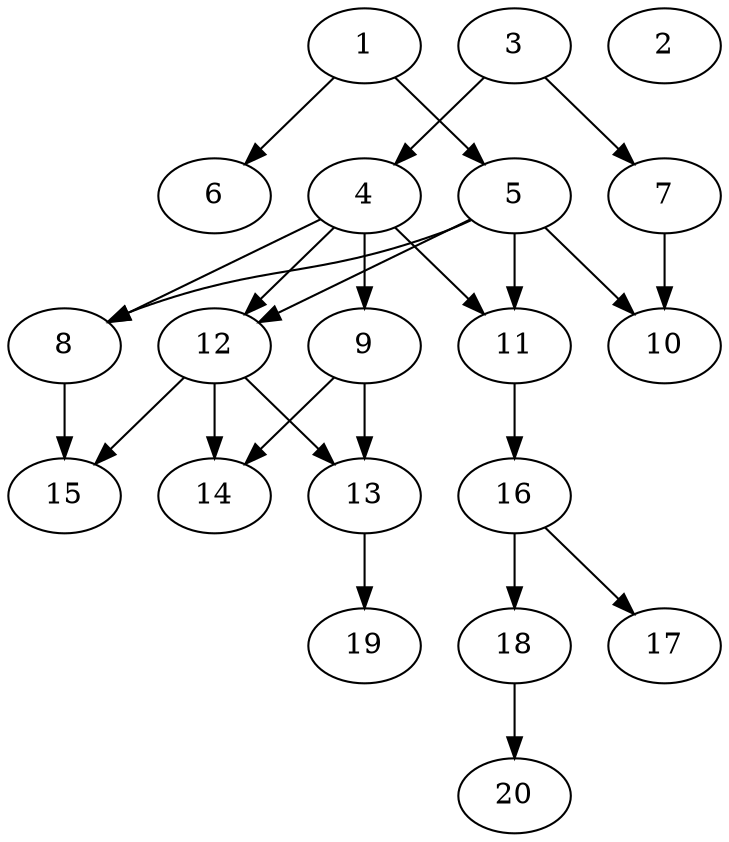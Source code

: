 // DAG automatically generated by daggen at Sat Jul 27 15:37:47 2019
// ./daggen --dot -n 20 --ccr 0.5 --fat 0.5 --regular 0.5 --density 0.4 --mindata 5242880 --maxdata 52428800 
digraph G {
  1 [size="93829120", alpha="0.18", expect_size="46914560"] 
  1 -> 5 [size ="46914560"]
  1 -> 6 [size ="46914560"]
  2 [size="56657920", alpha="0.19", expect_size="28328960"] 
  3 [size="34406400", alpha="0.18", expect_size="17203200"] 
  3 -> 4 [size ="17203200"]
  3 -> 7 [size ="17203200"]
  4 [size="93747200", alpha="0.00", expect_size="46873600"] 
  4 -> 8 [size ="46873600"]
  4 -> 9 [size ="46873600"]
  4 -> 11 [size ="46873600"]
  4 -> 12 [size ="46873600"]
  5 [size="85293056", alpha="0.19", expect_size="42646528"] 
  5 -> 8 [size ="42646528"]
  5 -> 10 [size ="42646528"]
  5 -> 11 [size ="42646528"]
  5 -> 12 [size ="42646528"]
  6 [size="84385792", alpha="0.01", expect_size="42192896"] 
  7 [size="88008704", alpha="0.00", expect_size="44004352"] 
  7 -> 10 [size ="44004352"]
  8 [size="12763136", alpha="0.07", expect_size="6381568"] 
  8 -> 15 [size ="6381568"]
  9 [size="58785792", alpha="0.20", expect_size="29392896"] 
  9 -> 13 [size ="29392896"]
  9 -> 14 [size ="29392896"]
  10 [size="39004160", alpha="0.08", expect_size="19502080"] 
  11 [size="88655872", alpha="0.09", expect_size="44327936"] 
  11 -> 16 [size ="44327936"]
  12 [size="79325184", alpha="0.06", expect_size="39662592"] 
  12 -> 13 [size ="39662592"]
  12 -> 14 [size ="39662592"]
  12 -> 15 [size ="39662592"]
  13 [size="74856448", alpha="0.19", expect_size="37428224"] 
  13 -> 19 [size ="37428224"]
  14 [size="63119360", alpha="0.19", expect_size="31559680"] 
  15 [size="65472512", alpha="0.16", expect_size="32736256"] 
  16 [size="63021056", alpha="0.14", expect_size="31510528"] 
  16 -> 17 [size ="31510528"]
  16 -> 18 [size ="31510528"]
  17 [size="66166784", alpha="0.13", expect_size="33083392"] 
  18 [size="67727360", alpha="0.01", expect_size="33863680"] 
  18 -> 20 [size ="33863680"]
  19 [size="102701056", alpha="0.14", expect_size="51350528"] 
  20 [size="101341184", alpha="0.18", expect_size="50670592"] 
}
